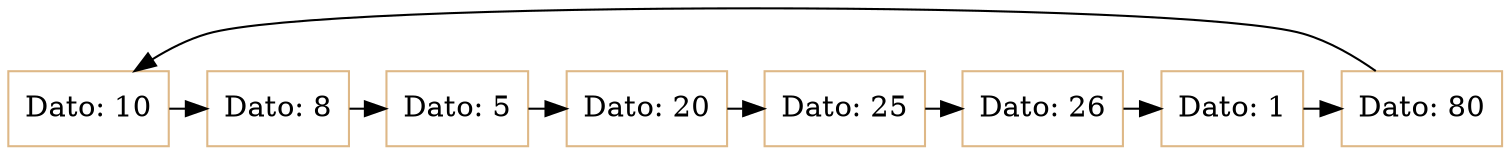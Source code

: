 digraph G {

node[shape=box];

		//generar circular simple 

RR0[label="Dato: 10",color="burlywood"];
RR1[label="Dato: 8",color="burlywood"];
RR2[label="Dato: 5",color="burlywood"];
RR3[label="Dato: 20",color="burlywood"];
RR4[label="Dato: 25",color="burlywood"];
RR5[label="Dato: 26",color="burlywood"];
RR6[label="Dato: 1",color="burlywood"];
RR7[label="Dato: 80",color="burlywood"];
{rank=same; RR0->RR1->RR2->RR3->RR4->RR5->RR6->RR7->RR0;};

}
